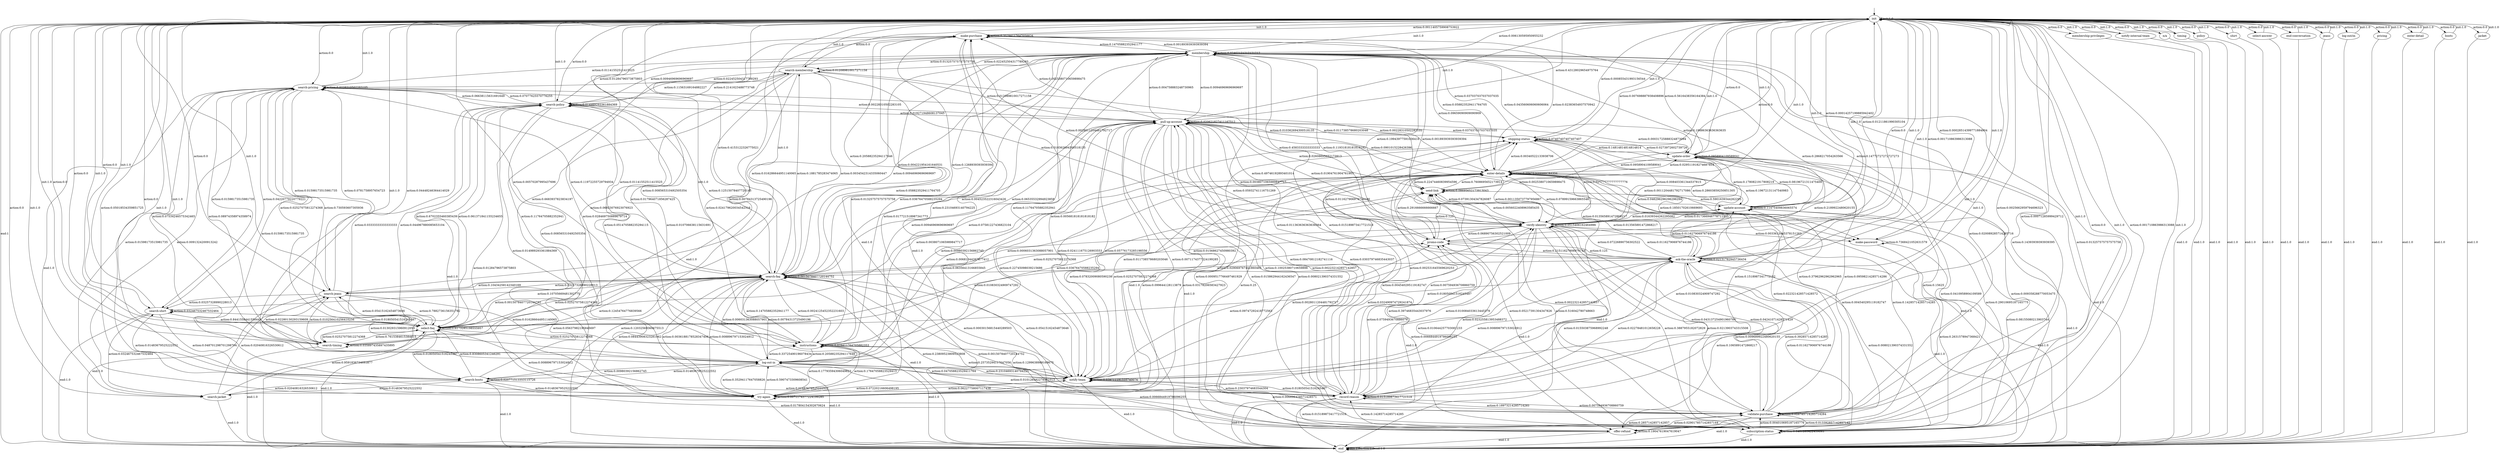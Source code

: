 digraph learned_mdp {
s0 [label="init"];
s1 [label="make-purchase"];
s2 [label="search-pricing"];
s3 [label="membership"];
s4 [label="search-boots"];
s5 [label="membership-privileges"];
s6 [label="try-again"];
s7 [label="record-reason"];
s8 [label="notify-team"];
s9 [label="log-out-in"];
s10 [label="offer-refund"];
s11 [label="update-account"];
s12 [label="subscription-status"];
s13 [label="notify-internal-team"];
s14 [label="n/a"];
s15 [label="search-timing"];
s16 [label="validate-purchase"];
s17 [label="timing"];
s18 [label="policy"];
s19 [label="search-jacket"];
s20 [label="select-faq"];
s21 [label="search-faq"];
s22 [label="shirt"];
s23 [label="verify-identity"];
s24 [label="instructions"];
s25 [label="select-answer"];
s26 [label="enter-details"];
s27 [label="ask-the-oracle"];
s28 [label="end-conversation"];
s29 [label="jeans"];
s30 [label="log-out/in"];
s31 [label="make-password"];
s32 [label="update-order"];
s33 [label="search-shirt"];
s34 [label="promo-code"];
s35 [label="pricing"];
s36 [label="send-link"];
s37 [label="enter-detail"];
s38 [label="shipping-status"];
s39 [label="search-jeans"];
s40 [label="pull-up-account"];
s41 [label="boots"];
s42 [label="search-policy"];
s43 [label="jacket"];
s44 [label="search-membership"];
s45 [label="end"];
s0 -> s0  [label="init:1.0"];
s0 -> s1  [label="action:0.0011405759908753922"];
s0 -> s2  [label="action:0.0"];
s0 -> s3  [label="action:0.006130595950955232"];
s0 -> s4  [label="action:0.0"];
s0 -> s5  [label="action:0.0"];
s0 -> s6  [label="action:0.05018534359851725"];
s0 -> s7  [label="action:0.0025662959794696323"];
s0 -> s8  [label="action:0.017964071856287425"];
s0 -> s9  [label="action:0.04448246364414029"];
s0 -> s10  [label="action:0.0"];
s0 -> s11  [label="action:0.00014257199885942402"];
s0 -> s12  [label="action:0.001710863986313088"];
s0 -> s13  [label="action:0.0"];
s0 -> s14  [label="action:0.0"];
s0 -> s15  [label="action:0.0"];
s0 -> s16  [label="action:0.00071285999429712"];
s0 -> s17  [label="action:0.0"];
s0 -> s18  [label="action:0.0"];
s0 -> s19  [label="action:0.0"];
s0 -> s20  [label="action:0.0"];
s0 -> s21  [label="action:0.4153122326775021"];
s0 -> s22  [label="action:0.0"];
s0 -> s23  [label="action:0.01211861990305104"];
s0 -> s24  [label="action:0.00570287995437696"];
s0 -> s25  [label="action:0.0"];
s0 -> s26  [label="action:0.007698887938408896"];
s0 -> s27  [label="action:0.001710863986313088"];
s0 -> s28  [label="action:0.0"];
s0 -> s29  [label="action:0.0"];
s0 -> s30  [label="action:0.0"];
s0 -> s31  [label="action:0.00028514399771884804"];
s0 -> s32  [label="action:0.0"];
s0 -> s33  [label="action:0.0"];
s0 -> s34  [label="action:0.0"];
s0 -> s35  [label="action:0.0"];
s0 -> s36  [label="action:0.0"];
s0 -> s37  [label="action:0.0"];
s0 -> s38  [label="action:0.000855431993156544"];
s0 -> s39  [label="action:0.0"];
s0 -> s40  [label="action:0.43128029654975764"];
s0 -> s41  [label="action:0.0"];
s0 -> s42  [label="action:0.0"];
s0 -> s43  [label="action:0.0"];
s0 -> s44  [label="action:0.0"];
s0 -> s45  [label="end:1"];
s1 -> s0  [label="init:1.0"];
s1 -> s1  [label="action:0.35294117647058826"];
s1 -> s3  [label="action:0.14705882352941177"];
s1 -> s6  [label="action:0.11764705882352941"];
s1 -> s8  [label="action:0.11764705882352941"];
s1 -> s21  [label="action:0.20588235294117646"];
s1 -> s26  [label="action:0.058823529411764705"];
s1 -> s45 [label="end:1.0"];
s2 -> s0  [label="init:1.0"];
s2 -> s2  [label="action:0.0228310502283105"];
s2 -> s3  [label="action:0.01141552511415525"];
s2 -> s6  [label="action:0.0091324200913242"];
s2 -> s8  [label="action:0.01598173515981735"];
s2 -> s15  [label="action:0.07534246575342465"];
s2 -> s19  [label="action:0.01598173515981735"];
s2 -> s20  [label="action:0.730593607305936"];
s2 -> s21  [label="action:0.01141552511415525"];
s2 -> s26  [label="action:0.00228310502283105"];
s2 -> s33  [label="action:0.01598173515981735"];
s2 -> s39  [label="action:0.01598173515981735"];
s2 -> s40  [label="action:0.00228310502283105"];
s2 -> s42  [label="action:0.07077625570776255"];
s2 -> s45 [label="end:1.0"];
s3 -> s0  [label="init:1.0"];
s3 -> s1  [label="action:0.001893939393939394"];
s3 -> s3  [label="action:0.02462121212121212"];
s3 -> s6  [label="action:0.00946969696969697"];
s3 -> s7  [label="action:0.011363636363636364"];
s3 -> s8  [label="action:0.005681818181818182"];
s3 -> s10  [label="action:0.14393939393939395"];
s3 -> s11  [label="action:0.19886363636363635"];
s3 -> s12  [label="action:0.013257575757575758"];
s3 -> s21  [label="action:0.1268939393939394"];
s3 -> s23  [label="action:0.001893939393939394"];
s3 -> s24  [label="action:0.013257575757575758"];
s3 -> s26  [label="action:0.09659090909090909"];
s3 -> s27  [label="action:0.14772727272727273"];
s3 -> s32  [label="action:0.043560606060606064"];
s3 -> s34  [label="action:0.11931818181818182"];
s3 -> s39  [label="action:0.00946969696969697"];
s3 -> s40  [label="action:0.00946969696969697"];
s3 -> s42  [label="action:0.00946969696969697"];
s3 -> s44  [label="action:0.013257575757575758"];
s3 -> s45 [label="end:1.0"];
s4 -> s0  [label="init:1.0"];
s4 -> s4  [label="action:0.020771513353115726"];
s4 -> s6  [label="action:0.01483679525222552"];
s4 -> s7  [label="action:0.01483679525222552"];
s4 -> s9  [label="action:0.01483679525222552"];
s4 -> s10  [label="action:0.017804154302670624"];
s4 -> s19  [label="action:0.01483679525222552"];
s4 -> s20  [label="action:0.8308605341246291"];
s4 -> s21  [label="action:0.05637982195845697"];
s4 -> s33  [label="action:0.01483679525222552"];
s4 -> s45 [label="end:1.0"];
s5 -> s0  [label="init:1.0"];
s5 -> s45 [label="end:1.0"];
s6 -> s0  [label="init:1.0"];
s6 -> s1  [label="action:0.028469750889679714"];
s6 -> s6  [label="action:0.0071174377224199285"];
s6 -> s8  [label="action:0.06227758007117438"];
s6 -> s9  [label="action:0.5907473309608541"];
s6 -> s20  [label="action:0.008896797153024912"];
s6 -> s21  [label="action:0.008896797153024912"];
s6 -> s24  [label="action:0.17793594306049823"];
s6 -> s26  [label="action:0.099644128113879"];
s6 -> s27  [label="action:0.008896797153024912"];
s6 -> s40  [label="action:0.0071174377224199285"];
s6 -> s45 [label="end:1.0"];
s7 -> s0  [label="init:1.0"];
s7 -> s1  [label="action:0.017721518987341773"];
s7 -> s3  [label="action:0.015189873417721518"];
s7 -> s7  [label="action:0.015189873417721518"];
s7 -> s8  [label="action:0.23037974683544304"];
s7 -> s9  [label="action:0.010126582278481013"];
s7 -> s10  [label="action:0.015189873417721518"];
s7 -> s16  [label="action:0.007594936708860759"];
s7 -> s23  [label="action:0.39746835443037976"];
s7 -> s26  [label="action:0.007594936708860759"];
s7 -> s27  [label="action:0.02278481012658228"];
s7 -> s32  [label="action:0.1518987341772152"];
s7 -> s34  [label="action:0.0759493670886076"];
s7 -> s38  [label="action:0.002531645569620253"];
s7 -> s40  [label="action:0.030379746835443037"];
s7 -> s45 [label="end:1.0"];
s8 -> s0  [label="init:1.0"];
s8 -> s1  [label="action:0.23104693140794225"];
s8 -> s6  [label="action:0.07220216606498195"];
s8 -> s7  [label="action:0.018050541516245487"];
s8 -> s8  [label="action:0.039711191335740074"];
s8 -> s9  [label="action:0.23104693140794225"];
s8 -> s11  [label="action:0.010830324909747292"];
s8 -> s21  [label="action:0.05415162454873646"];
s8 -> s23  [label="action:0.032490974729241874"];
s8 -> s24  [label="action:0.1299638989169675"];
s8 -> s26  [label="action:0.02527075812274368"];
s8 -> s34  [label="action:0.09747292418772563"];
s8 -> s40  [label="action:0.05776173285198556"];
s8 -> s45 [label="end:1.0"];
s9 -> s0  [label="init:1.0"];
s9 -> s1  [label="action:0.00784313725490196"];
s9 -> s4  [label="action:0.00980392156862745"];
s9 -> s6  [label="action:0.35294117647058826"];
s9 -> s8  [label="action:0.047058823529411764"];
s9 -> s21  [label="action:0.00784313725490196"];
s9 -> s24  [label="action:0.33725490196078434"];
s9 -> s26  [label="action:0.22745098039215686"];
s9 -> s38  [label="action:0.00980392156862745"];
s9 -> s45 [label="end:1.0"];
s10 -> s0  [label="init:1.0"];
s10 -> s7  [label="action:0.14285714285714285"];
s10 -> s10  [label="action:0.19047619047619047"];
s10 -> s16  [label="action:0.2857142857142857"];
s10 -> s21  [label="action:0.23809523809523808"];
s10 -> s26  [label="action:0.14285714285714285"];
s10 -> s45 [label="end:1.0"];
s11 -> s0  [label="init:1.0"];
s11 -> s11  [label="action:0.11475409836065574"];
s11 -> s23  [label="action:0.01639344262295082"];
s11 -> s26  [label="action:0.19672131147540983"];
s11 -> s32  [label="action:0.08196721311475409"];
s11 -> s36  [label="action:0.5901639344262295"];
s11 -> s45 [label="end:1.0"];
s12 -> s0  [label="init:1.0"];
s12 -> s9  [label="action:0.0066844919786096255"];
s12 -> s11  [label="action:0.08155080213903744"];
s12 -> s12  [label="action:0.0481283422459893"];
s12 -> s16  [label="action:0.004010695187165776"];
s12 -> s23  [label="action:0.0213903743315508"];
s12 -> s26  [label="action:0.29010695187165775"];
s12 -> s27  [label="action:0.008021390374331552"];
s12 -> s32  [label="action:0.009358288770053475"];
s12 -> s34  [label="action:0.0066844919786096255"];
s12 -> s36  [label="action:0.516042780748663"];
s12 -> s40  [label="action:0.008021390374331552"];
s12 -> s45 [label="end:1.0"];
s13 -> s0  [label="init:1.0"];
s13 -> s45 [label="end:1.0"];
s14 -> s0  [label="init:1.0"];
s14 -> s45 [label="end:1.0"];
s15 -> s0  [label="init:1.0"];
s15 -> s2  [label="action:0.08974358974358974"];
s15 -> s15  [label="action:0.035897435897435895"];
s15 -> s20  [label="action:0.7615384615384615"];
s15 -> s39  [label="action:0.010256410256410256"];
s15 -> s42  [label="action:0.03333333333333333"];
s15 -> s44  [label="action:0.06923076923076923"];
s15 -> s45 [label="end:1.0"];
s16 -> s0  [label="init:1.0"];
s16 -> s3  [label="action:0.020089285714285716"];
s16 -> s7  [label="action:0.18973214285714285"];
s16 -> s8  [label="action:0.006696428571428571"];
s16 -> s10  [label="action:0.029017857142857144"];
s16 -> s12  [label="action:0.013392857142857142"];
s16 -> s16  [label="action:0.026785714285714284"];
s16 -> s23  [label="action:0.04241071428571429"];
s16 -> s26  [label="action:0.022321428571428572"];
s16 -> s27  [label="action:0.39285714285714285"];
s16 -> s32  [label="action:0.15625"];
s16 -> s36  [label="action:0.002232142857142857"];
s16 -> s38  [label="action:0.09598214285714286"];
s16 -> s40  [label="action:0.002232142857142857"];
s16 -> s45 [label="end:1.0"];
s17 -> s0  [label="init:1.0"];
s17 -> s45 [label="end:1.0"];
s18 -> s0  [label="init:1.0"];
s18 -> s45 [label="end:1.0"];
s19 -> s0  [label="init:1.0"];
s19 -> s4  [label="action:0.02040816326530612"];
s19 -> s20  [label="action:0.9591836734693877"];
s19 -> s39  [label="action:0.02040816326530612"];
s19 -> s45 [label="end:1.0"];
s20 -> s0  [label="init:1.0"];
s20 -> s2  [label="action:0.02527075812274368"];
s20 -> s4  [label="action:0.018050541516245487"];
s20 -> s15  [label="action:0.02527075812274368"];
s20 -> s20  [label="action:0.6173285198555957"];
s20 -> s21  [label="action:0.02527075812274368"];
s20 -> s24  [label="action:0.02527075812274368"];
s20 -> s27  [label="action:0.018050541516245487"];
s20 -> s33  [label="action:0.018050541516245487"];
s20 -> s34  [label="action:0.010830324909747292"];
s20 -> s36  [label="action:0.02527075812274368"];
s20 -> s39  [label="action:0.05415162454873646"];
s20 -> s40  [label="action:0.07581227436823104"];
s20 -> s42  [label="action:0.061371841155234655"];
s20 -> s45 [label="end:1.0"];
s21 -> s0  [label="init:1.0"];
s21 -> s2  [label="action:0.11972255729794934"];
s21 -> s3  [label="action:0.004221954161640531"];
s21 -> s4  [label="action:0.12032569360675513"];
s21 -> s6  [label="action:0.0036188178528347406"];
s21 -> s8  [label="action:0.00030156815440289503"];
s21 -> s9  [label="action:0.006031363088057901"];
s21 -> s12  [label="action:0.0015078407720144752"];
s21 -> s15  [label="action:0.12454764776839566"];
s21 -> s19  [label="action:0.08443908323281062"];
s21 -> s20  [label="action:0.0015078407720144752"];
s21 -> s21  [label="action:0.0015078407720144752"];
s21 -> s23  [label="action:0.0006031363088057901"];
s21 -> s24  [label="action:0.0024125452352231603"];
s21 -> s33  [label="action:0.10705669481302775"];
s21 -> s39  [label="action:0.10434258142340169"];
s21 -> s40  [label="action:0.004523522316043426"];
s21 -> s42  [label="action:0.12515078407720145"];
s21 -> s44  [label="action:0.1881785283474065"];
s21 -> s45 [label="end:1.0"];
s22 -> s0  [label="init:1.0"];
s22 -> s45 [label="end:1.0"];
s23 -> s0  [label="init:1.0"];
s23 -> s1  [label="action:0.0028011204481792717"];
s23 -> s3  [label="action:0.19943977591036416"];
s23 -> s7  [label="action:0.010084033613445379"];
s23 -> s8  [label="action:0.0028011204481792717"];
s23 -> s10  [label="action:0.010644257703081233"];
s23 -> s11  [label="action:0.017366946778711485"];
s23 -> s12  [label="action:0.3887955182072829"];
s23 -> s16  [label="action:0.043137254901960784"];
s23 -> s21  [label="action:0.01568627450980392"];
s23 -> s23  [label="action:0.0515406162464986"];
s23 -> s26  [label="action:0.07899159663865546"];
s23 -> s27  [label="action:0.07226890756302522"];
s23 -> s31  [label="action:0.0033613445378151263"];
s23 -> s32  [label="action:0.0011204481792717086"];
s23 -> s34  [label="action:0.06890756302521009"];
s23 -> s36  [label="action:0.0056022408963585435"];
s23 -> s38  [label="action:0.008403361344537815"];
s23 -> s40  [label="action:0.01904761904761905"];
s23 -> s45 [label="end:1.0"];
s24 -> s0  [label="init:1.0"];
s24 -> s1  [label="action:0.058823529411764705"];
s24 -> s3  [label="action:0.03676470588235294"];
s24 -> s6  [label="action:0.17647058823529413"];
s24 -> s8  [label="action:0.25735294117647056"];
s24 -> s9  [label="action:0.20588235294117646"];
s24 -> s21  [label="action:0.14705882352941177"];
s24 -> s24  [label="action:0.029411764705882353"];
s24 -> s36  [label="action:0.03676470588235294"];
s24 -> s42  [label="action:0.051470588235294115"];
s24 -> s45 [label="end:1.0"];
s25 -> s0  [label="init:1.0"];
s25 -> s45 [label="end:1.0"];
s26 -> s0  [label="init:1.0"];
s26 -> s1  [label="action:0.02383654937570942"];
s26 -> s6  [label="action:0.03178206583427923"];
s26 -> s7  [label="action:0.004540295119182747"];
s26 -> s8  [label="action:0.07832009080590238"];
s26 -> s9  [label="action:0.06356413166855845"];
s26 -> s10  [label="action:0.004540295119182747"];
s26 -> s11  [label="action:0.28603859250851305"];
s26 -> s23  [label="action:0.0011350737797956867"];
s26 -> s24  [label="action:0.00681044267877412"];
s26 -> s26  [label="action:0.056753688989784334"];
s26 -> s31  [label="action:0.18501702610669693"];
s26 -> s32  [label="action:0.029511918274687854"];
s26 -> s36  [label="action:0.22474460839954596"];
s26 -> s38  [label="action:0.00340522133938706"];
s26 -> s45 [label="end:1.0"];
s27 -> s0  [label="init:1.0"];
s27 -> s3  [label="action:0.2868217054263566"];
s27 -> s7  [label="action:0.015503875968992248"];
s27 -> s8  [label="action:0.023255813953488372"];
s27 -> s10  [label="action:0.1065891472868217"];
s27 -> s11  [label="action:0.011627906976744186"];
s27 -> s12  [label="action:0.011627906976744186"];
s27 -> s16  [label="action:0.009689922480620155"];
s27 -> s21  [label="action:0.029069767441860465"];
s27 -> s23  [label="action:0.011627906976744186"];
s27 -> s26  [label="action:0.013565891472868217"];
s27 -> s27  [label="action:0.02131782945736434"];
s27 -> s32  [label="action:0.2189922480620155"];
s27 -> s34  [label="action:0.21511627906976744"];
s27 -> s36  [label="action:0.013565891472868217"];
s27 -> s38  [label="action:0.011627906976744186"];
s27 -> s45 [label="end:1.0"];
s28 -> s0  [label="init:1.0"];
s28 -> s45 [label="end:1.0"];
s29 -> s0  [label="init:1.0"];
s29 -> s45 [label="end:1.0"];
s30 -> s0  [label="init:1.0"];
s30 -> s45 [label="end:1.0"];
s31 -> s0  [label="init:1.0"];
s31 -> s12  [label="action:0.2631578947368421"];
s31 -> s31  [label="action:0.7368421052631579"];
s31 -> s45 [label="end:1.0"];
s32 -> s0  [label="init:1.0"];
s32 -> s1  [label="action:0.5616438356164384"];
s32 -> s10  [label="action:0.0410958904109589"];
s32 -> s11  [label="action:0.1780821917808219"];
s32 -> s26  [label="action:0.0958904109589041"];
s32 -> s32  [label="action:0.0958904109589041"];
s32 -> s38  [label="action:0.0273972602739726"];
s32 -> s45 [label="end:1.0"];
s33 -> s0  [label="init:1.0"];
s33 -> s2  [label="action:0.04220779220779221"];
s33 -> s4  [label="action:0.048701298701298704"];
s33 -> s19  [label="action:0.032467532467532464"];
s33 -> s20  [label="action:0.8441558441558441"];
s33 -> s33  [label="action:0.032467532467532464"];
s33 -> s45 [label="end:1.0"];
s34 -> s0  [label="init:1.0"];
s34 -> s3  [label="action:0.4583333333333333"];
s34 -> s26  [label="action:0.2916666666666667"];
s34 -> s27  [label="action:0.125"];
s34 -> s36  [label="action:0.125"];
s34 -> s45 [label="end:1.0"];
s35 -> s0  [label="init:1.0"];
s35 -> s45 [label="end:1.0"];
s36 -> s0  [label="init:1.0"];
s36 -> s11  [label="action:0.07391304347826087"];
s36 -> s12  [label="action:0.05217391304347826"];
s36 -> s26  [label="action:0.7608695652173914"];
s36 -> s36  [label="action:0.08695652173913043"];
s36 -> s40  [label="action:0.02608695652173913"];
s36 -> s45 [label="end:1.0"];
s37 -> s0  [label="init:1.0"];
s37 -> s45 [label="end:1.0"];
s38 -> s0  [label="init:1.0"];
s38 -> s3  [label="action:0.037037037037037035"];
s38 -> s10  [label="action:0.25"];
s38 -> s16  [label="action:0.37962962962962965"];
s38 -> s23  [label="action:0.027777777777777776"];
s38 -> s27  [label="action:0.046296296296296294"];
s38 -> s32  [label="action:0.14814814814814814"];
s38 -> s38  [label="action:0.07407407407407407"];
s38 -> s40  [label="action:0.037037037037037035"];
s38 -> s45 [label="end:1.0"];
s39 -> s0  [label="init:1.0"];
s39 -> s2  [label="action:0.0781758957654723"];
s39 -> s3  [label="action:0.016286644951140065"];
s39 -> s9  [label="action:0.013029315960912053"];
s39 -> s15  [label="action:0.02280130293159609"];
s39 -> s20  [label="action:0.7882736156351792"];
s39 -> s21  [label="action:0.03257328990228013"];
s39 -> s24  [label="action:0.016286644951140065"];
s39 -> s33  [label="action:0.03257328990228013"];
s39 -> s45 [label="end:1.0"];
s40 -> s0  [label="init:1.0"];
s40 -> s1  [label="action:0.0025380710659898475"];
s40 -> s3  [label="action:0.004758883248730965"];
s40 -> s6  [label="action:0.011738578680203046"];
s40 -> s7  [label="action:0.08470812182741116"];
s40 -> s8  [label="action:0.024111675126903553"];
s40 -> s9  [label="action:0.0038071065989847717"];
s40 -> s10  [label="action:0.0009517766497461929"];
s40 -> s12  [label="action:0.015862944162436547"];
s40 -> s16  [label="action:0.10025380710659898"];
s40 -> s21  [label="action:0.06535532994923858"];
s40 -> s23  [label="action:0.49746192893401014"];
s40 -> s26  [label="action:0.0901015228426396"];
s40 -> s27  [label="action:0.05932741116751269"];
s40 -> s31  [label="action:0.0025380710659898475"];
s40 -> s32  [label="action:0.00031725888324873094"];
s40 -> s34  [label="action:0.0038071065989847717"];
s40 -> s38  [label="action:0.011738578680203046"];
s40 -> s40  [label="action:0.020621827411167512"];
s40 -> s45 [label="end:1.0"];
s41 -> s0  [label="init:1.0"];
s41 -> s45 [label="end:1.0"];
s42 -> s0  [label="init:1.0"];
s42 -> s2  [label="action:0.06638115631691649"];
s42 -> s3  [label="action:0.01284796573875803"];
s42 -> s6  [label="action:0.014989293361884369"];
s42 -> s9  [label="action:0.008565310492505354"];
s42 -> s12  [label="action:0.01284796573875803"];
s42 -> s15  [label="action:0.044967880085653104"];
s42 -> s20  [label="action:0.6702355460385439"];
s42 -> s21  [label="action:0.008565310492505354"];
s42 -> s24  [label="action:0.010706638115631691"];
s42 -> s40  [label="action:0.019271948608137045"];
s42 -> s42  [label="action:0.014989293361884369"];
s42 -> s44  [label="action:0.11563169164882227"];
s42 -> s45 [label="end:1.0"];
s43 -> s0  [label="init:1.0"];
s43 -> s45 [label="end:1.0"];
s44 -> s0  [label="init:1.0"];
s44 -> s2  [label="action:0.022452504317789293"];
s44 -> s3  [label="action:0.022452504317789293"];
s44 -> s15  [label="action:0.024179620034542316"];
s44 -> s20  [label="action:0.6683937823834197"];
s44 -> s21  [label="action:0.0034542314335060447"];
s44 -> s23  [label="action:0.010362694300518135"];
s44 -> s36  [label="action:0.010362694300518135"];
s44 -> s40  [label="action:0.012089810017271158"];
s44 -> s42  [label="action:0.2141623488773748"];
s44 -> s44  [label="action:0.012089810017271158"];
s44 -> s45 [label="end:1.0"];
s45 -> s45 [label="init:1.0"];
s45 -> s45  [label="action:1.0"];
s45 -> s45  [label="end:1.0"];
__start0 [label="", shape=none];
__start0 -> s0  [label=""];
}